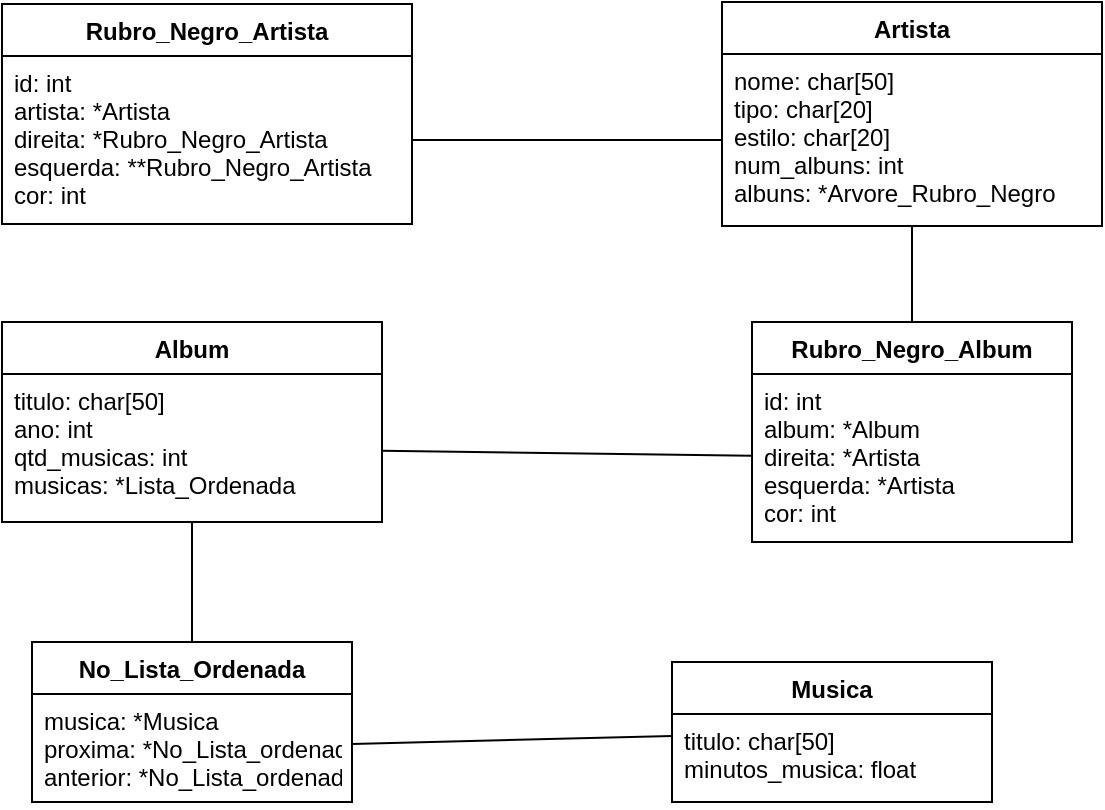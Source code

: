 <mxfile>
    <diagram id="D_gLeVfheplufITs3tqa" name="Page-1">
        <mxGraphModel dx="1022" dy="549" grid="1" gridSize="10" guides="1" tooltips="1" connect="1" arrows="1" fold="1" page="1" pageScale="1" pageWidth="850" pageHeight="1100" math="0" shadow="0">
            <root>
                <mxCell id="0"/>
                <mxCell id="1" parent="0"/>
                <mxCell id="2" value="Artista" style="swimlane;fontStyle=1;align=center;verticalAlign=top;childLayout=stackLayout;horizontal=1;startSize=26;horizontalStack=0;resizeParent=1;resizeParentMax=0;resizeLast=0;collapsible=1;marginBottom=0;" parent="1" vertex="1">
                    <mxGeometry x="595" y="310" width="190" height="112" as="geometry"/>
                </mxCell>
                <mxCell id="3" value="nome: char[50]&#10;tipo: char[20]&#10;estilo: char[20]&#10;num_albuns: int&#10;albuns: *Arvore_Rubro_Negro" style="text;strokeColor=none;fillColor=none;align=left;verticalAlign=top;spacingLeft=4;spacingRight=4;overflow=hidden;rotatable=0;points=[[0,0.5],[1,0.5]];portConstraint=eastwest;" parent="2" vertex="1">
                    <mxGeometry y="26" width="190" height="86" as="geometry"/>
                </mxCell>
                <mxCell id="8" value="Album" style="swimlane;fontStyle=1;align=center;verticalAlign=top;childLayout=stackLayout;horizontal=1;startSize=26;horizontalStack=0;resizeParent=1;resizeParentMax=0;resizeLast=0;collapsible=1;marginBottom=0;" parent="1" vertex="1">
                    <mxGeometry x="235" y="470" width="190" height="100" as="geometry"/>
                </mxCell>
                <mxCell id="9" value="titulo: char[50]&#10;ano: int&#10;qtd_musicas: int&#10;musicas: *Lista_Ordenada" style="text;strokeColor=none;fillColor=none;align=left;verticalAlign=top;spacingLeft=4;spacingRight=4;overflow=hidden;rotatable=0;points=[[0,0.5],[1,0.5]];portConstraint=eastwest;" parent="8" vertex="1">
                    <mxGeometry y="26" width="190" height="74" as="geometry"/>
                </mxCell>
                <mxCell id="27" style="edgeStyle=none;html=1;startArrow=none;startFill=0;endArrow=none;endFill=0;" parent="1" source="12" target="26" edge="1">
                    <mxGeometry relative="1" as="geometry"/>
                </mxCell>
                <mxCell id="12" value="Musica" style="swimlane;fontStyle=1;align=center;verticalAlign=top;childLayout=stackLayout;horizontal=1;startSize=26;horizontalStack=0;resizeParent=1;resizeParentMax=0;resizeLast=0;collapsible=1;marginBottom=0;" parent="1" vertex="1">
                    <mxGeometry x="570" y="640" width="160" height="70" as="geometry"/>
                </mxCell>
                <mxCell id="13" value="titulo: char[50]&#10;minutos_musica: float&#10;" style="text;strokeColor=none;fillColor=none;align=left;verticalAlign=top;spacingLeft=4;spacingRight=4;overflow=hidden;rotatable=0;points=[[0,0.5],[1,0.5]];portConstraint=eastwest;" parent="12" vertex="1">
                    <mxGeometry y="26" width="160" height="44" as="geometry"/>
                </mxCell>
                <mxCell id="28" style="edgeStyle=none;html=1;startArrow=none;startFill=0;endArrow=none;endFill=0;" parent="1" source="25" target="9" edge="1">
                    <mxGeometry relative="1" as="geometry"/>
                </mxCell>
                <mxCell id="25" value="No_Lista_Ordenada" style="swimlane;fontStyle=1;align=center;verticalAlign=top;childLayout=stackLayout;horizontal=1;startSize=26;horizontalStack=0;resizeParent=1;resizeParentMax=0;resizeLast=0;collapsible=1;marginBottom=0;" parent="1" vertex="1">
                    <mxGeometry x="250" y="630" width="160" height="80" as="geometry"/>
                </mxCell>
                <mxCell id="26" value="musica: *Musica&#10;proxima: *No_Lista_ordenada&#10;anterior: *No_Lista_ordenada" style="text;strokeColor=none;fillColor=none;align=left;verticalAlign=top;spacingLeft=4;spacingRight=4;overflow=hidden;rotatable=0;points=[[0,0.5],[1,0.5]];portConstraint=eastwest;" parent="25" vertex="1">
                    <mxGeometry y="26" width="160" height="54" as="geometry"/>
                </mxCell>
                <mxCell id="32" style="edgeStyle=none;html=1;startArrow=none;startFill=0;endArrow=none;endFill=0;" parent="1" source="29" target="3" edge="1">
                    <mxGeometry relative="1" as="geometry"/>
                </mxCell>
                <mxCell id="29" value="Rubro_Negro_Album" style="swimlane;fontStyle=1;align=center;verticalAlign=top;childLayout=stackLayout;horizontal=1;startSize=26;horizontalStack=0;resizeParent=1;resizeParentMax=0;resizeLast=0;collapsible=1;marginBottom=0;" parent="1" vertex="1">
                    <mxGeometry x="610" y="470" width="160" height="110" as="geometry"/>
                </mxCell>
                <mxCell id="30" value="id: int&#10;album: *Album&#10;direita: *Artista&#10;esquerda: *Artista&#10;cor: int&#10;" style="text;strokeColor=none;fillColor=none;align=left;verticalAlign=top;spacingLeft=4;spacingRight=4;overflow=hidden;rotatable=0;points=[[0,0.5],[1,0.5]];portConstraint=eastwest;" parent="29" vertex="1">
                    <mxGeometry y="26" width="160" height="84" as="geometry"/>
                </mxCell>
                <mxCell id="34" value="Rubro_Negro_Artista" style="swimlane;fontStyle=1;align=center;verticalAlign=top;childLayout=stackLayout;horizontal=1;startSize=26;horizontalStack=0;resizeParent=1;resizeParentMax=0;resizeLast=0;collapsible=1;marginBottom=0;" parent="1" vertex="1">
                    <mxGeometry x="235" y="311" width="205" height="110" as="geometry"/>
                </mxCell>
                <mxCell id="35" value="id: int&#10;artista: *Artista&#10;direita: *Rubro_Negro_Artista&#10;esquerda: **Rubro_Negro_Artista&#10;cor: int" style="text;strokeColor=none;fillColor=none;align=left;verticalAlign=top;spacingLeft=4;spacingRight=4;overflow=hidden;rotatable=0;points=[[0,0.5],[1,0.5]];portConstraint=eastwest;" parent="34" vertex="1">
                    <mxGeometry y="26" width="205" height="84" as="geometry"/>
                </mxCell>
                <mxCell id="42" style="edgeStyle=none;html=1;startArrow=none;startFill=0;endArrow=none;endFill=0;" parent="1" source="9" target="30" edge="1">
                    <mxGeometry relative="1" as="geometry"/>
                </mxCell>
                <mxCell id="44" style="edgeStyle=none;html=1;startArrow=none;startFill=0;endArrow=none;endFill=0;" parent="1" source="3" target="35" edge="1">
                    <mxGeometry relative="1" as="geometry"/>
                </mxCell>
            </root>
        </mxGraphModel>
    </diagram>
</mxfile>